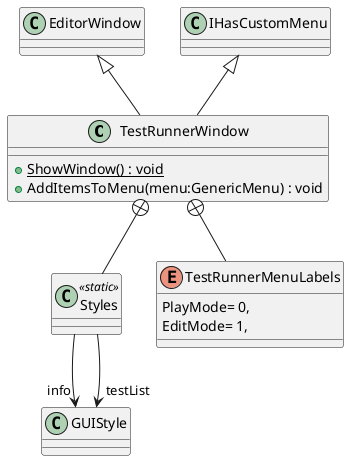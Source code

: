 @startuml
class TestRunnerWindow {
    + {static} ShowWindow() : void
    + AddItemsToMenu(menu:GenericMenu) : void
}
class Styles <<static>> {
}
enum TestRunnerMenuLabels {
    PlayMode= 0,
    EditMode= 1,
}
EditorWindow <|-- TestRunnerWindow
IHasCustomMenu <|-- TestRunnerWindow
TestRunnerWindow +-- Styles
Styles --> "info" GUIStyle
Styles --> "testList" GUIStyle
TestRunnerWindow +-- TestRunnerMenuLabels
@enduml
